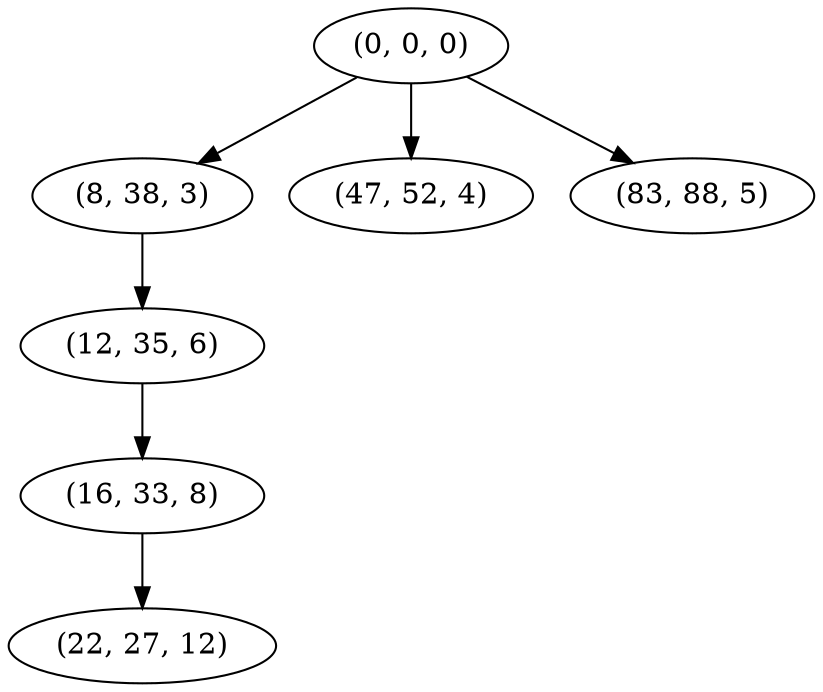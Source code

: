 digraph tree {
    "(0, 0, 0)";
    "(8, 38, 3)";
    "(12, 35, 6)";
    "(16, 33, 8)";
    "(22, 27, 12)";
    "(47, 52, 4)";
    "(83, 88, 5)";
    "(0, 0, 0)" -> "(8, 38, 3)";
    "(0, 0, 0)" -> "(47, 52, 4)";
    "(0, 0, 0)" -> "(83, 88, 5)";
    "(8, 38, 3)" -> "(12, 35, 6)";
    "(12, 35, 6)" -> "(16, 33, 8)";
    "(16, 33, 8)" -> "(22, 27, 12)";
}
